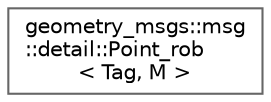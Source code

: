 digraph "类继承关系图"
{
 // INTERACTIVE_SVG=YES
 // LATEX_PDF_SIZE
  bgcolor="transparent";
  edge [fontname=Helvetica,fontsize=10,labelfontname=Helvetica,labelfontsize=10];
  node [fontname=Helvetica,fontsize=10,shape=box,height=0.2,width=0.4];
  rankdir="LR";
  Node0 [id="Node000000",label="geometry_msgs::msg\l::detail::Point_rob\l\< Tag, M \>",height=0.2,width=0.4,color="grey40", fillcolor="white", style="filled",URL="$d9/d02/structgeometry__msgs_1_1msg_1_1detail_1_1Point__rob.html",tooltip=" "];
}
